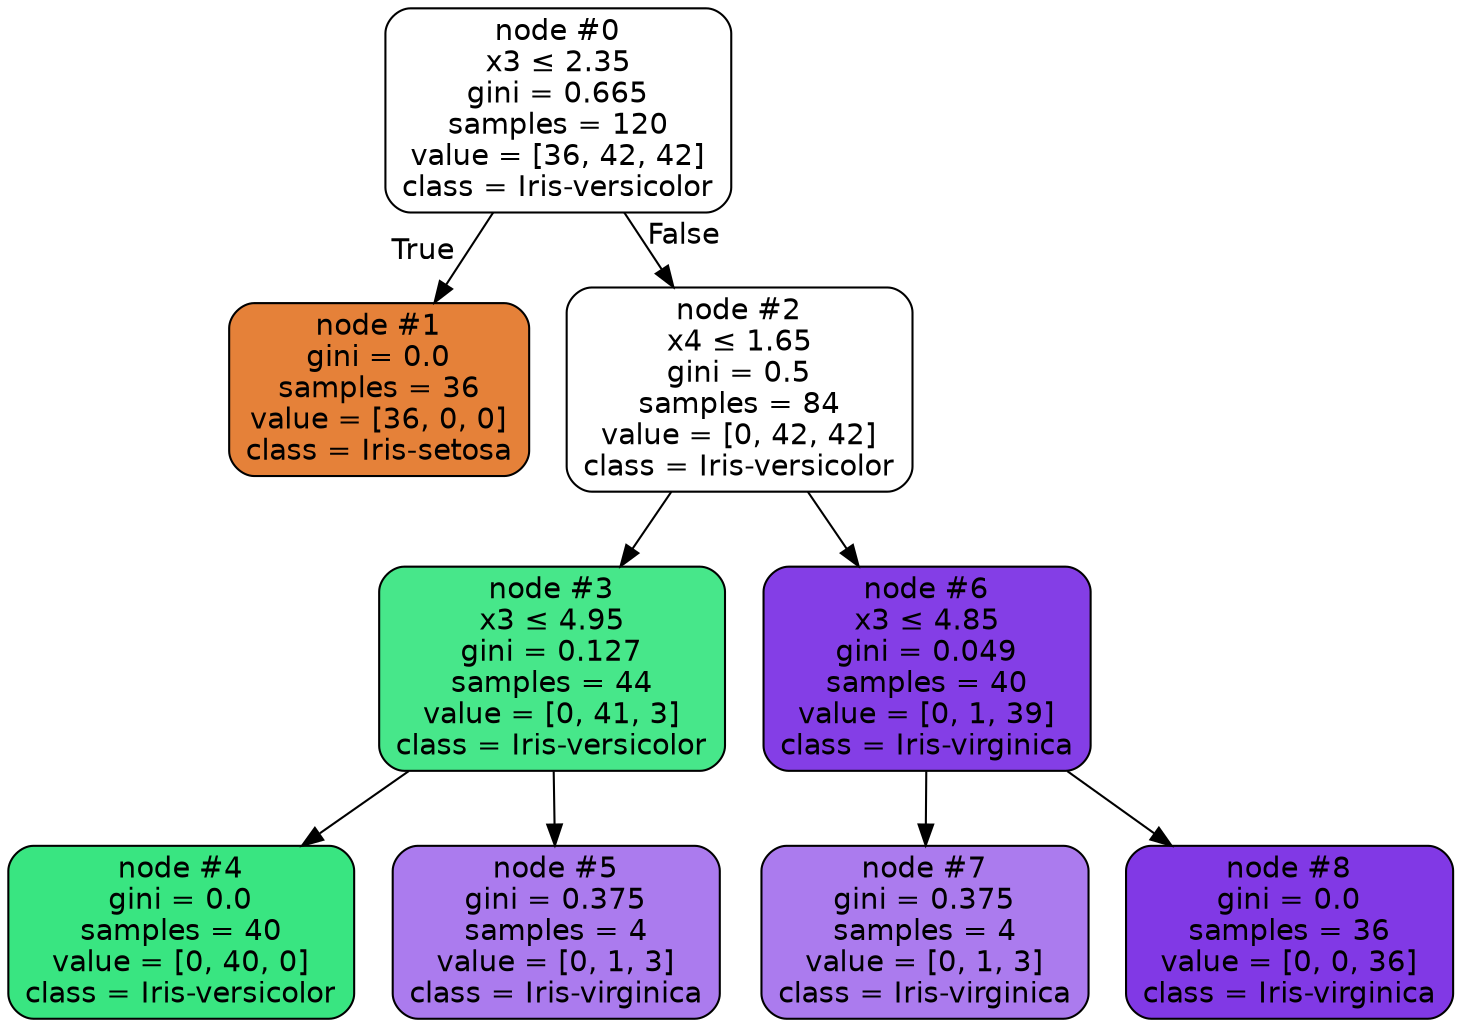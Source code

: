 digraph Tree {
node [shape=box, style="filled, rounded", color="black", fontname="helvetica"] ;
edge [fontname="helvetica"] ;
0 [label=<node &#35;0<br/>x3 &le; 2.35<br/>gini = 0.665<br/>samples = 120<br/>value = [36, 42, 42]<br/>class = Iris-versicolor>, fillcolor="#ffffff"] ;
1 [label=<node &#35;1<br/>gini = 0.0<br/>samples = 36<br/>value = [36, 0, 0]<br/>class = Iris-setosa>, fillcolor="#e58139"] ;
0 -> 1 [labeldistance=2.5, labelangle=45, headlabel="True"] ;
2 [label=<node &#35;2<br/>x4 &le; 1.65<br/>gini = 0.5<br/>samples = 84<br/>value = [0, 42, 42]<br/>class = Iris-versicolor>, fillcolor="#ffffff"] ;
0 -> 2 [labeldistance=2.5, labelangle=-45, headlabel="False"] ;
3 [label=<node &#35;3<br/>x3 &le; 4.95<br/>gini = 0.127<br/>samples = 44<br/>value = [0, 41, 3]<br/>class = Iris-versicolor>, fillcolor="#47e78a"] ;
2 -> 3 ;
4 [label=<node &#35;4<br/>gini = 0.0<br/>samples = 40<br/>value = [0, 40, 0]<br/>class = Iris-versicolor>, fillcolor="#39e581"] ;
3 -> 4 ;
5 [label=<node &#35;5<br/>gini = 0.375<br/>samples = 4<br/>value = [0, 1, 3]<br/>class = Iris-virginica>, fillcolor="#ab7bee"] ;
3 -> 5 ;
6 [label=<node &#35;6<br/>x3 &le; 4.85<br/>gini = 0.049<br/>samples = 40<br/>value = [0, 1, 39]<br/>class = Iris-virginica>, fillcolor="#843ee6"] ;
2 -> 6 ;
7 [label=<node &#35;7<br/>gini = 0.375<br/>samples = 4<br/>value = [0, 1, 3]<br/>class = Iris-virginica>, fillcolor="#ab7bee"] ;
6 -> 7 ;
8 [label=<node &#35;8<br/>gini = 0.0<br/>samples = 36<br/>value = [0, 0, 36]<br/>class = Iris-virginica>, fillcolor="#8139e5"] ;
6 -> 8 ;
}